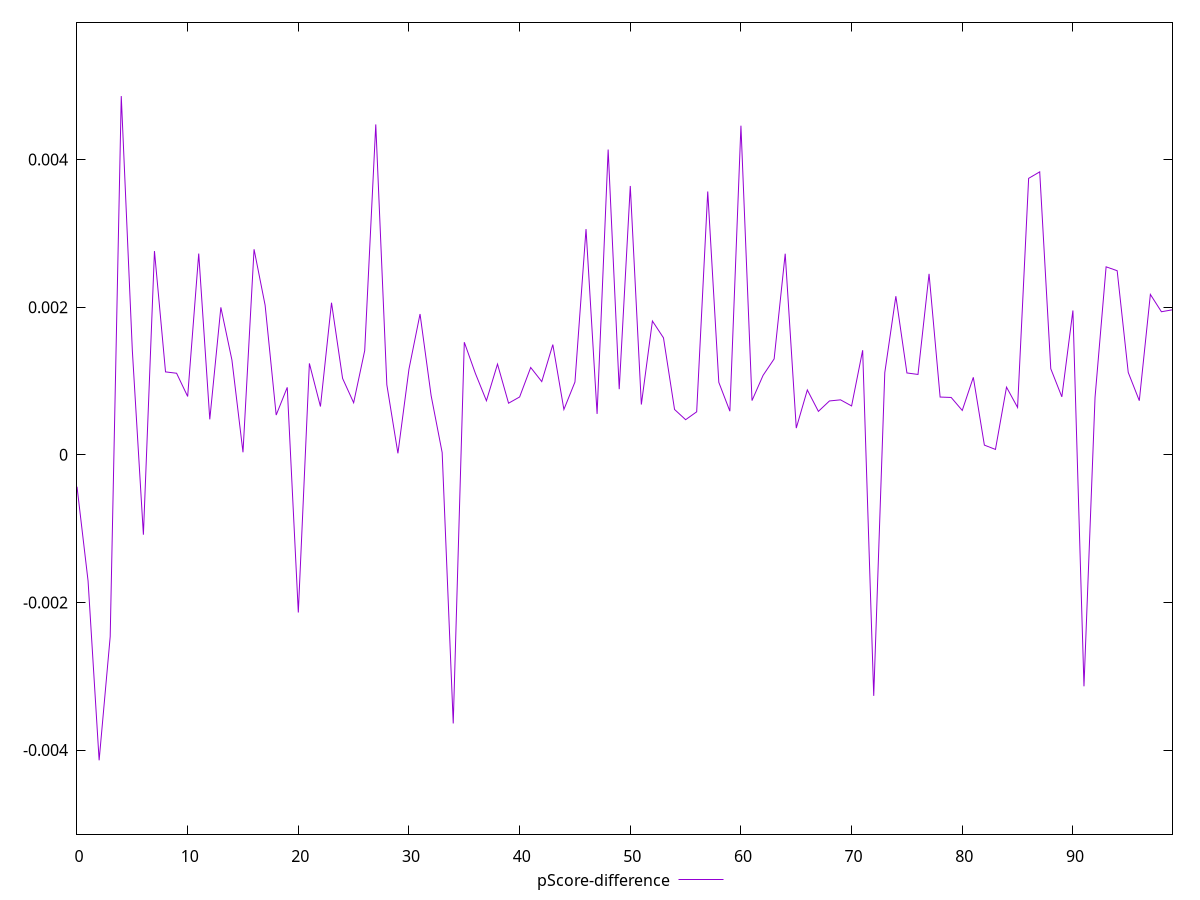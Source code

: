 reset

$pScoreDifference <<EOF
0 -0.00043251901845842156
1 -0.001709175100624738
2 -0.0041395158563262355
3 -0.002463825355246021
4 0.004859152126749644
5 0.0014143972826647366
6 -0.001083306775600812
7 0.0027597028768810983
8 0.0011229360721561332
9 0.0011046135734180673
10 0.0007899274543711199
11 0.002725540442281904
12 0.0004798093707689688
13 0.001997102839868703
14 0.001283575975799256
15 0.000033620559644120807
16 0.0027840038344836837
17 0.0020261838329412307
18 0.0005379969806765805
19 0.0009133301181067366
20 -0.0021365614203618932
21 0.001237791211859185
22 0.0006539293034932281
23 0.0020598994097186796
24 0.0010353029784839207
25 0.0007052366341922522
26 0.0014114148892825917
27 0.004475625042050901
28 0.0009486850658888546
29 0.00001954792028646679
30 0.001160677603952609
31 0.001906994799789008
32 0.0008031891745762798
33 0.000029093380109923572
34 -0.003640320391519727
35 0.0015245637176454774
36 0.0011030716041298683
37 0.0007318604553165353
38 0.001228359950775526
39 0.0006985254471345015
40 0.0007832256473509491
41 0.0011826969096646045
42 0.0009915301708339763
43 0.0014926392075418349
44 0.0006136058655812904
45 0.0009856099735421342
46 0.0030575510226604208
47 0.0005534136415512592
48 0.004135421349235224
49 0.0008886007300939469
50 0.0036416221112728353
51 0.0006807435246224403
52 0.0018120017079714668
53 0.0015842277653545511
54 0.000613865605045949
55 0.000475302382323628
56 0.0005819409020588195
57 0.0035672765307854237
58 0.0009815982828012548
59 0.0005902653028967975
60 0.004457996597885039
61 0.0007341176996113474
62 0.0010758070828150168
63 0.0012989883798082413
64 0.002724059892145747
65 0.0003611639309605841
66 0.0008781749269624606
67 0.0005879605582499448
68 0.0007290749654149109
69 0.0007442839909085341
70 0.0006614879545416286
71 0.0014161812659493345
72 -0.0032661211801970815
73 0.0011131024867245265
74 0.002147937973489833
75 0.0011084677109182706
76 0.0010882793131798962
77 0.002450989604203202
78 0.0007819440811889788
79 0.0007764548909803826
80 0.000600521472952309
81 0.0010493145642116453
82 0.00013089377464636787
83 0.00007236728525056302
84 0.0009159745035359768
85 0.0006410431903224323
86 0.0037451100488195554
87 0.003833185352069557
88 0.0011659499796128348
89 0.0007848374104343359
90 0.0019548560266992587
91 -0.0031369299571948252
92 0.00077727672241934
93 0.0025462600936899116
94 0.002493290048049379
95 0.0011156753408841924
96 0.0007329366289433592
97 0.002172504694718691
98 0.0019377366955720676
99 0.0019643139932356
EOF

set key outside below
set xrange [0:99]
set yrange [-0.0051395158563262355:0.005859152126749644]
set trange [-0.0051395158563262355:0.005859152126749644]
set terminal svg size 640, 500 enhanced background rgb 'white'
set output "reports/report_00027_2021-02-24T12-40-31.850Z/largest-contentful-paint/samples/astro/pScore-difference/values.svg"

plot $pScoreDifference title "pScore-difference" with line

reset

